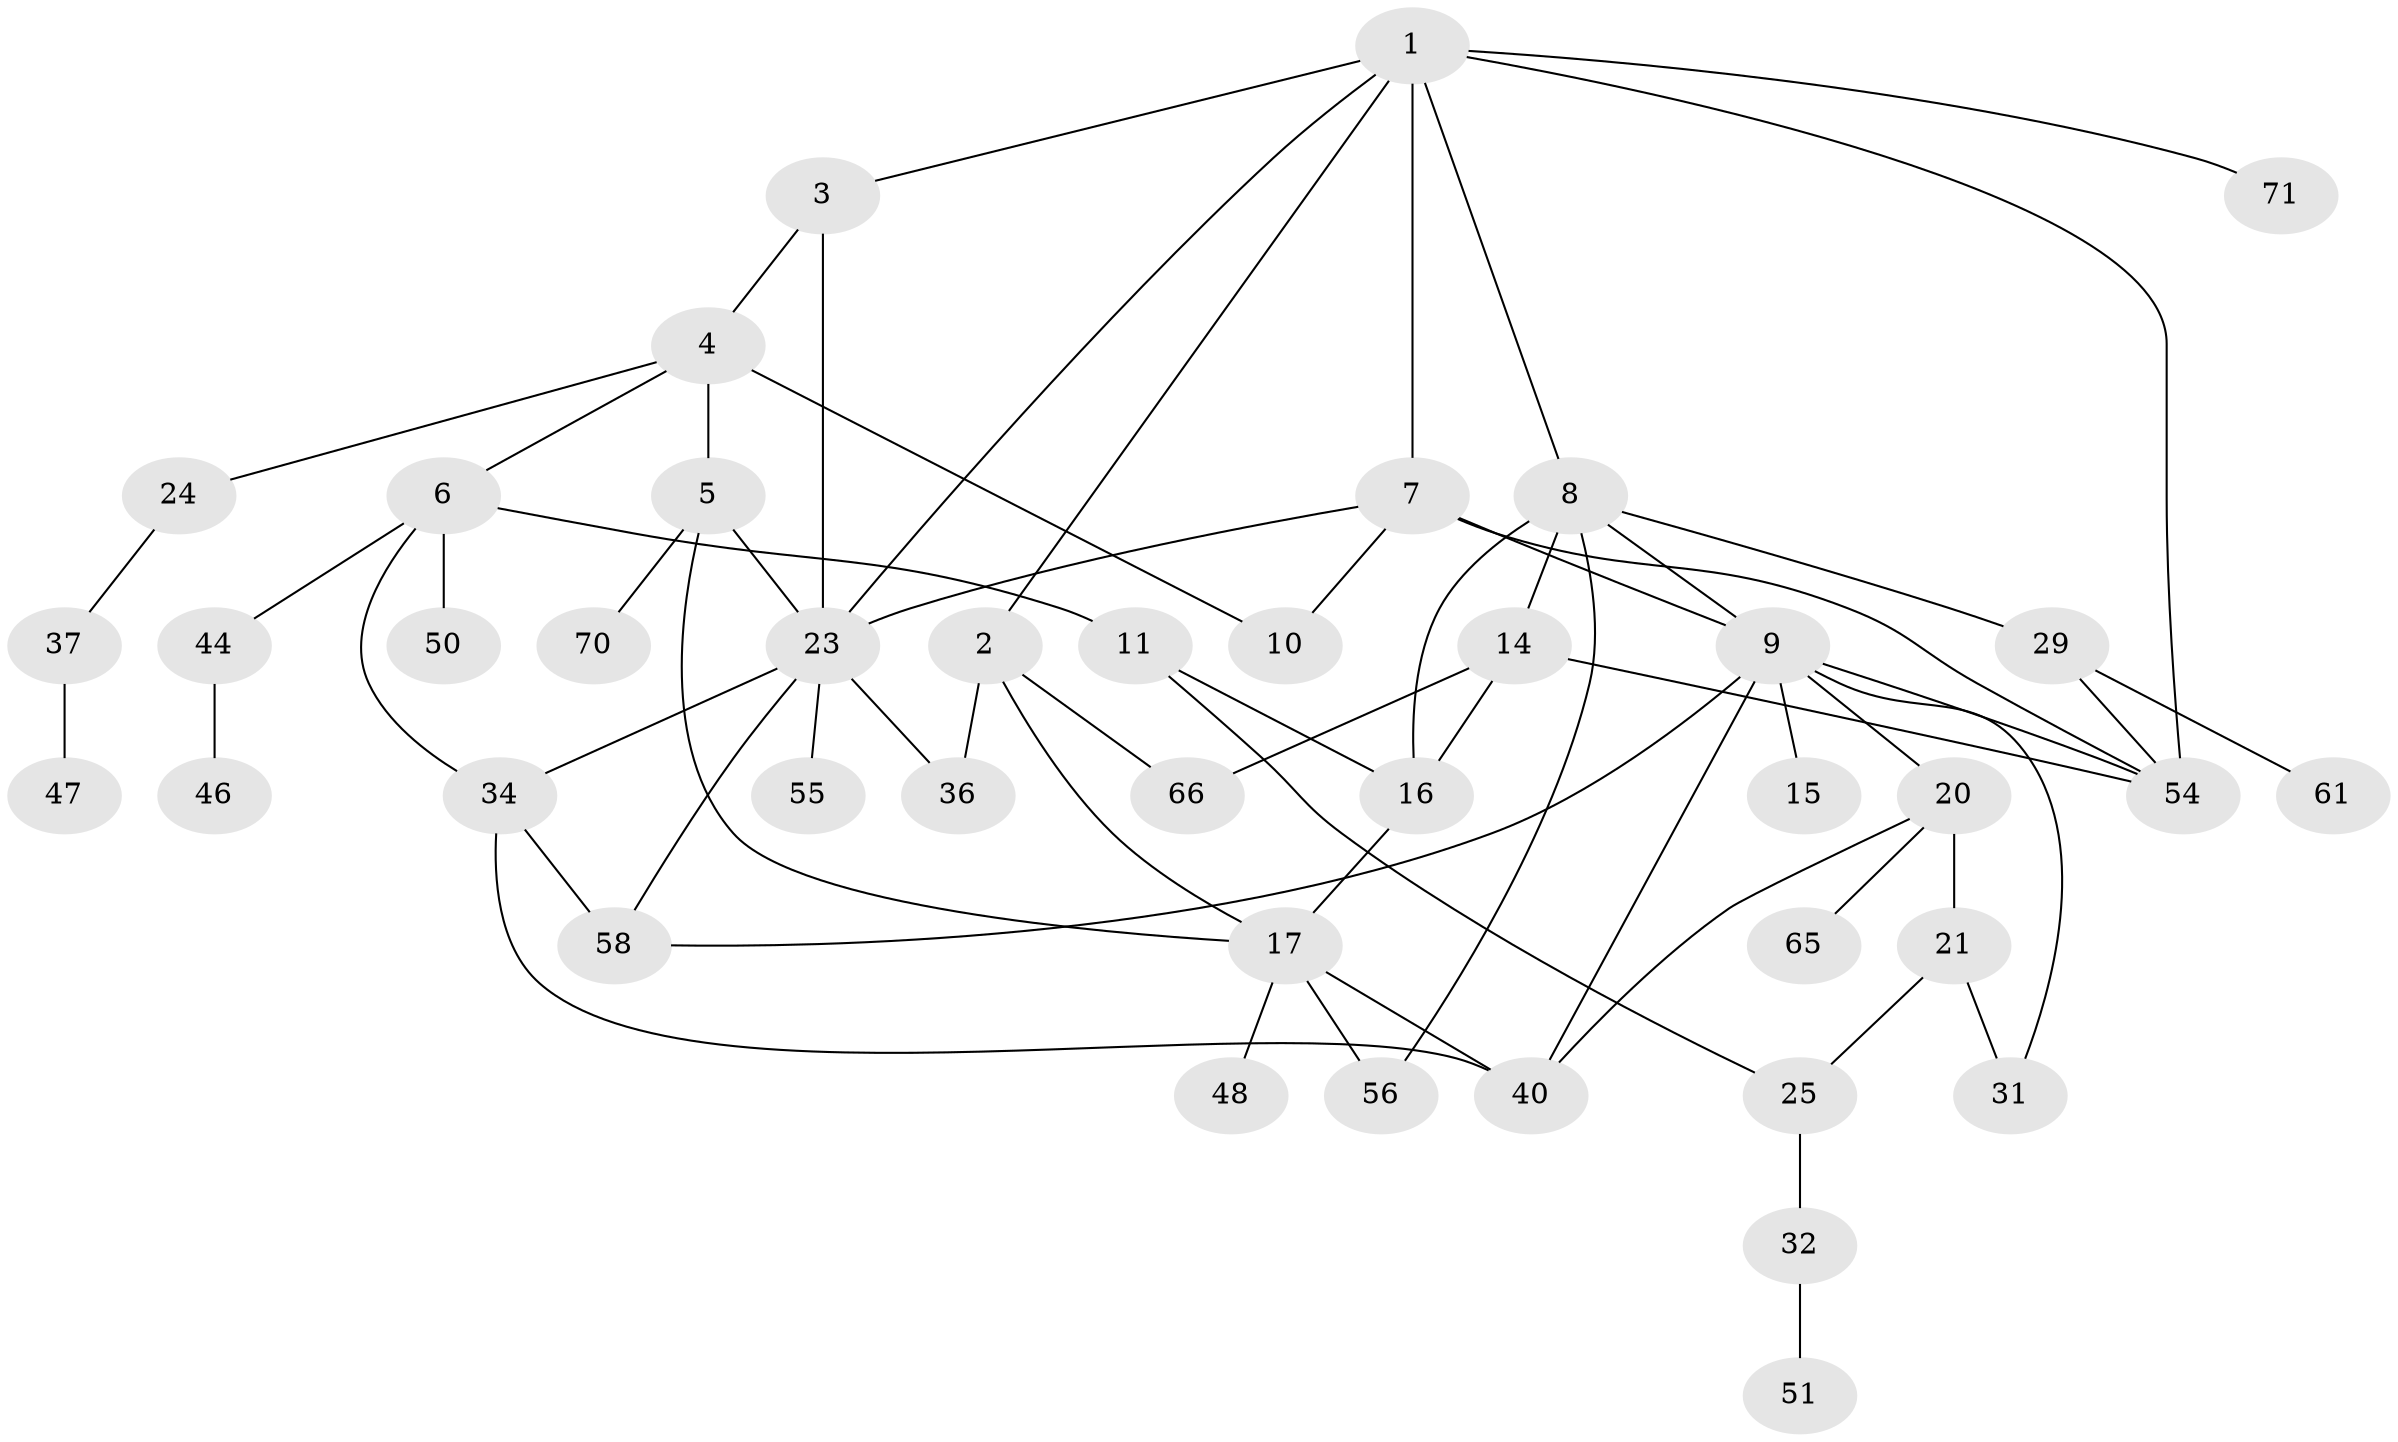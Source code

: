 // original degree distribution, {7: 0.014084507042253521, 4: 0.14084507042253522, 3: 0.23943661971830985, 6: 0.028169014084507043, 5: 0.07042253521126761, 2: 0.2676056338028169, 1: 0.23943661971830985}
// Generated by graph-tools (version 1.1) at 2025/17/03/04/25 18:17:03]
// undirected, 42 vertices, 65 edges
graph export_dot {
graph [start="1"]
  node [color=gray90,style=filled];
  1;
  2;
  3;
  4;
  5 [super="+59"];
  6;
  7 [super="+53+67"];
  8 [super="+26"];
  9 [super="+12+18"];
  10 [super="+43"];
  11;
  14 [super="+33+64"];
  15;
  16 [super="+19+30"];
  17 [super="+35+42"];
  20 [super="+38+39+60"];
  21;
  23 [super="+28+27"];
  24;
  25;
  29 [super="+52"];
  31;
  32;
  34 [super="+45"];
  36;
  37;
  40 [super="+49"];
  44;
  46;
  47;
  48;
  50;
  51;
  54 [super="+57"];
  55;
  56;
  58;
  61;
  65;
  66;
  70;
  71;
  1 -- 2;
  1 -- 3;
  1 -- 7;
  1 -- 8;
  1 -- 54;
  1 -- 71;
  1 -- 23;
  2 -- 36;
  2 -- 66;
  2 -- 17;
  3 -- 4;
  3 -- 23;
  4 -- 5 [weight=2];
  4 -- 6;
  4 -- 24;
  4 -- 10;
  5 -- 23;
  5 -- 70;
  5 -- 17;
  6 -- 11;
  6 -- 34;
  6 -- 44;
  6 -- 50;
  7 -- 10;
  7 -- 9;
  7 -- 23;
  7 -- 54;
  8 -- 9;
  8 -- 14;
  8 -- 56;
  8 -- 29;
  8 -- 16;
  9 -- 20;
  9 -- 15;
  9 -- 40;
  9 -- 58;
  9 -- 31;
  9 -- 54;
  11 -- 16;
  11 -- 25;
  14 -- 16;
  14 -- 66;
  14 -- 54;
  16 -- 17;
  17 -- 48;
  17 -- 56;
  17 -- 40;
  20 -- 21;
  20 -- 40;
  20 -- 65;
  21 -- 31;
  21 -- 25;
  23 -- 55;
  23 -- 58;
  23 -- 36;
  23 -- 34;
  24 -- 37;
  25 -- 32;
  29 -- 61;
  29 -- 54;
  32 -- 51;
  34 -- 40;
  34 -- 58;
  37 -- 47;
  44 -- 46;
}
